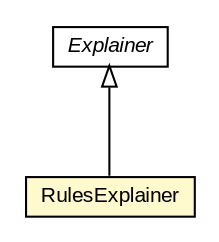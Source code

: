 #!/usr/local/bin/dot
#
# Class diagram 
# Generated by UMLGraph version 5.3 (http://www.umlgraph.org/)
#

digraph G {
	edge [fontname="arial",fontsize=10,labelfontname="arial",labelfontsize=10];
	node [fontname="arial",fontsize=10,shape=plaintext];
	nodesep=0.25;
	ranksep=0.5;
	// context.arch.intelligibility.rules.RulesExplainer
	c21232 [label=<<table title="context.arch.intelligibility.rules.RulesExplainer" border="0" cellborder="1" cellspacing="0" cellpadding="2" port="p" bgcolor="lemonChiffon" href="./RulesExplainer.html">
		<tr><td><table border="0" cellspacing="0" cellpadding="1">
<tr><td align="center" balign="center"> RulesExplainer </td></tr>
		</table></td></tr>
		</table>>, fontname="arial", fontcolor="black", fontsize=10.0];
	// context.arch.intelligibility.Explainer
	c21588 [label=<<table title="context.arch.intelligibility.Explainer" border="0" cellborder="1" cellspacing="0" cellpadding="2" port="p" href="../Explainer.html">
		<tr><td><table border="0" cellspacing="0" cellpadding="1">
<tr><td align="center" balign="center"><font face="arial italic"> Explainer </font></td></tr>
		</table></td></tr>
		</table>>, fontname="arial", fontcolor="black", fontsize=10.0];
	//context.arch.intelligibility.rules.RulesExplainer extends context.arch.intelligibility.Explainer
	c21588:p -> c21232:p [dir=back,arrowtail=empty];
}

